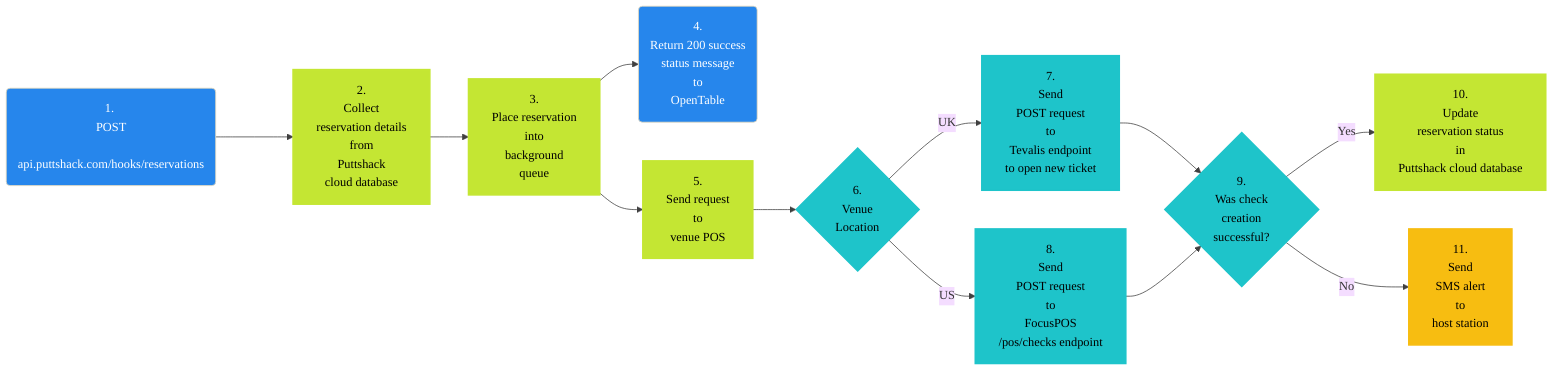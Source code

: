 %%{init: {'theme': 'base', 'themeVariables': { 'lineColor': '#404040'}, 'fontFamily': 'Montserrat', 'fontSize': 10}}%%

        %% Puttshack Reservation Seated Workflow
        %% Ref: https://miro.com/app/board/o9J_l6gQYVA=/
        %% Author Shaloo Shalini <shalz@hotmail.com>

        graph LR
          Node1("1. <br/> POST <br/> api.puttshack.com/hooks/reservations"):::apinodefill
          Node2["2. <br/> Collect <br/> reservation details <br/> from <br/> Puttshack <br/> cloud database"]:::descfill
          Node3["3. <br/> Place reservation <br/> into <br/> background <br/> queue"]:::descfill
          Node4("4. <br/>  Return 200 success <br/> status message <br/> to <br/> OpenTable"):::apinodefill
          Node5["5. <br/> Send request <br/> to <br/> venue POS"]:::descfill
          Node6{"6. <br/> Venue <br/> Location"}:::descfillcyan
          Node7["7. <br/> Send <br/> POST request <br/> to <br/> Tevalis endpoint<br/>  to open new ticket"]:::descfillcyan
          Node8["8. <br/> Send <br/> POST request <br/> to <br/> FocusPOS <br/> /pos/checks endpoint"]:::descfillcyan
          Node9{"9. <br/> Was check <br/> creation <br/> successful?"}:::descfillcyan
          Node10["10. <br/> Update <br/> reservation status <br/> in <br/> Puttshack cloud database"]:::descfill
          Node11["11. <br/> Send <br/> SMS alert <br/> to <br/> host station"]:::descfillor

          Node1 ---> Node2 --> Node3 --> Node4 & Node5
          Node5 --> Node6
          Node6 -- UK --> Node7
          Node6 -- US --> Node8
          Node7 & Node8 --> Node9
          Node9 -- Yes --> Node10
          Node9 -- No --> Node11



          classDef wfref fill:black,stroke:black,color:white,stroke-width:2px
          classDef apinodefill fill:#2686ec,stroke:2686ec,color:white,stroke-width:1px
          classDef subgraphfill fill:white,stroke:white,color:black,stroke-width:1px
          classDef descfill fill:#c4e633,stroke:#c4e633,color:black,stroke-width:2px
          classDef descfillcyan fill:#1ec4ca,stroke:#1ec4ca,color:black,stroke-width:2px
          classDef descfillor fill:#f7bd11,stroke:#f7bd11,color:black,stroke-width:2px
          classDef descfillact fill:#3234a2,stroke:#3234a2,color:white,stroke-width:2px